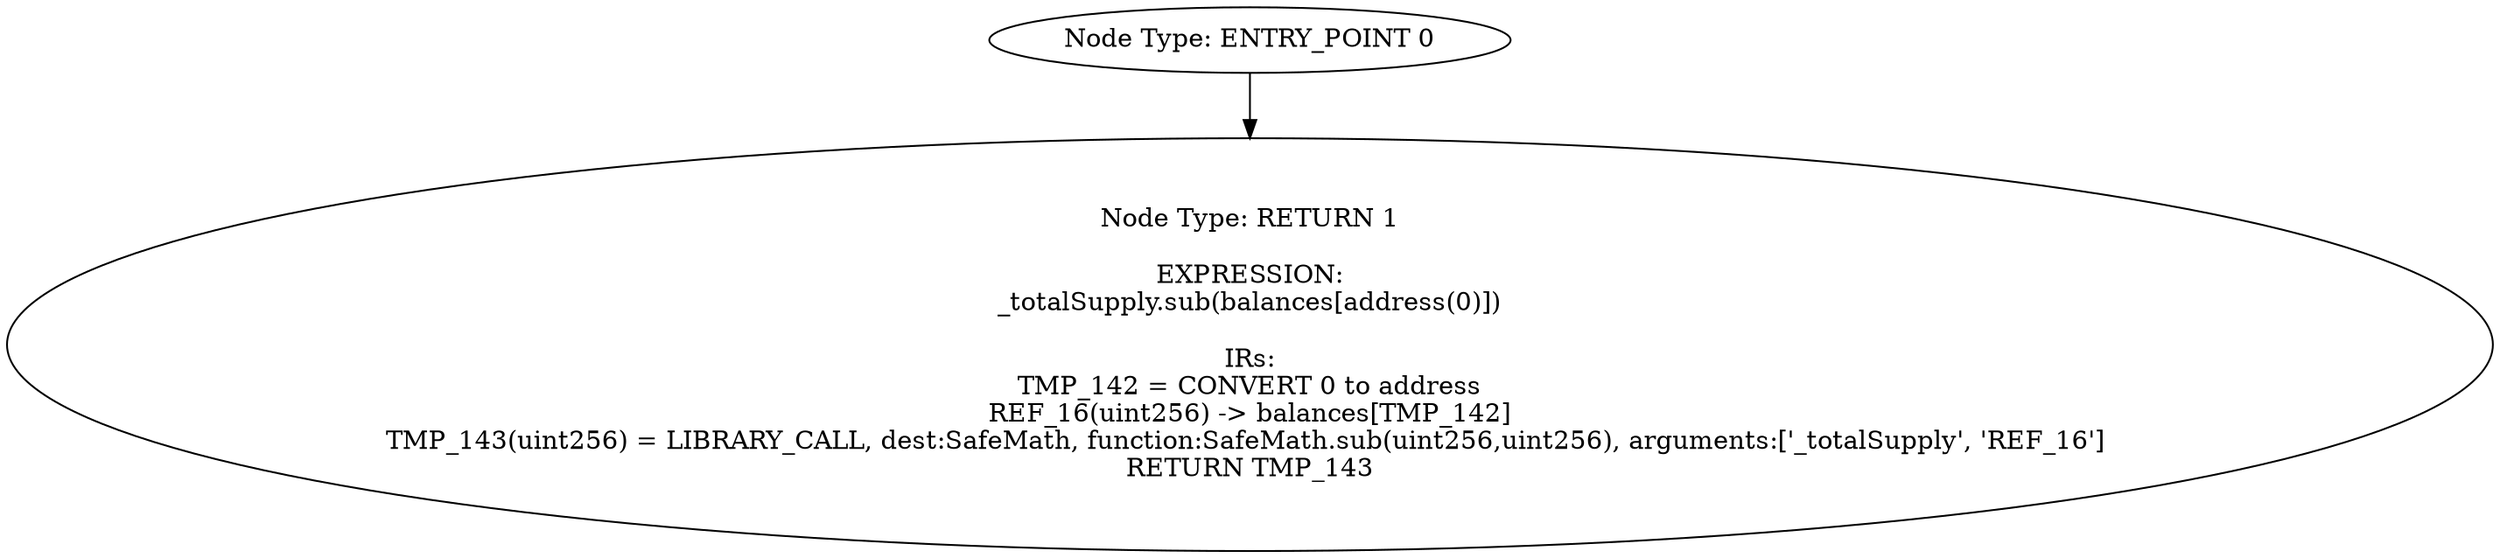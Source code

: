 digraph{
0[label="Node Type: ENTRY_POINT 0
"];
0->1;
1[label="Node Type: RETURN 1

EXPRESSION:
_totalSupply.sub(balances[address(0)])

IRs:
TMP_142 = CONVERT 0 to address
REF_16(uint256) -> balances[TMP_142]
TMP_143(uint256) = LIBRARY_CALL, dest:SafeMath, function:SafeMath.sub(uint256,uint256), arguments:['_totalSupply', 'REF_16'] 
RETURN TMP_143"];
}
